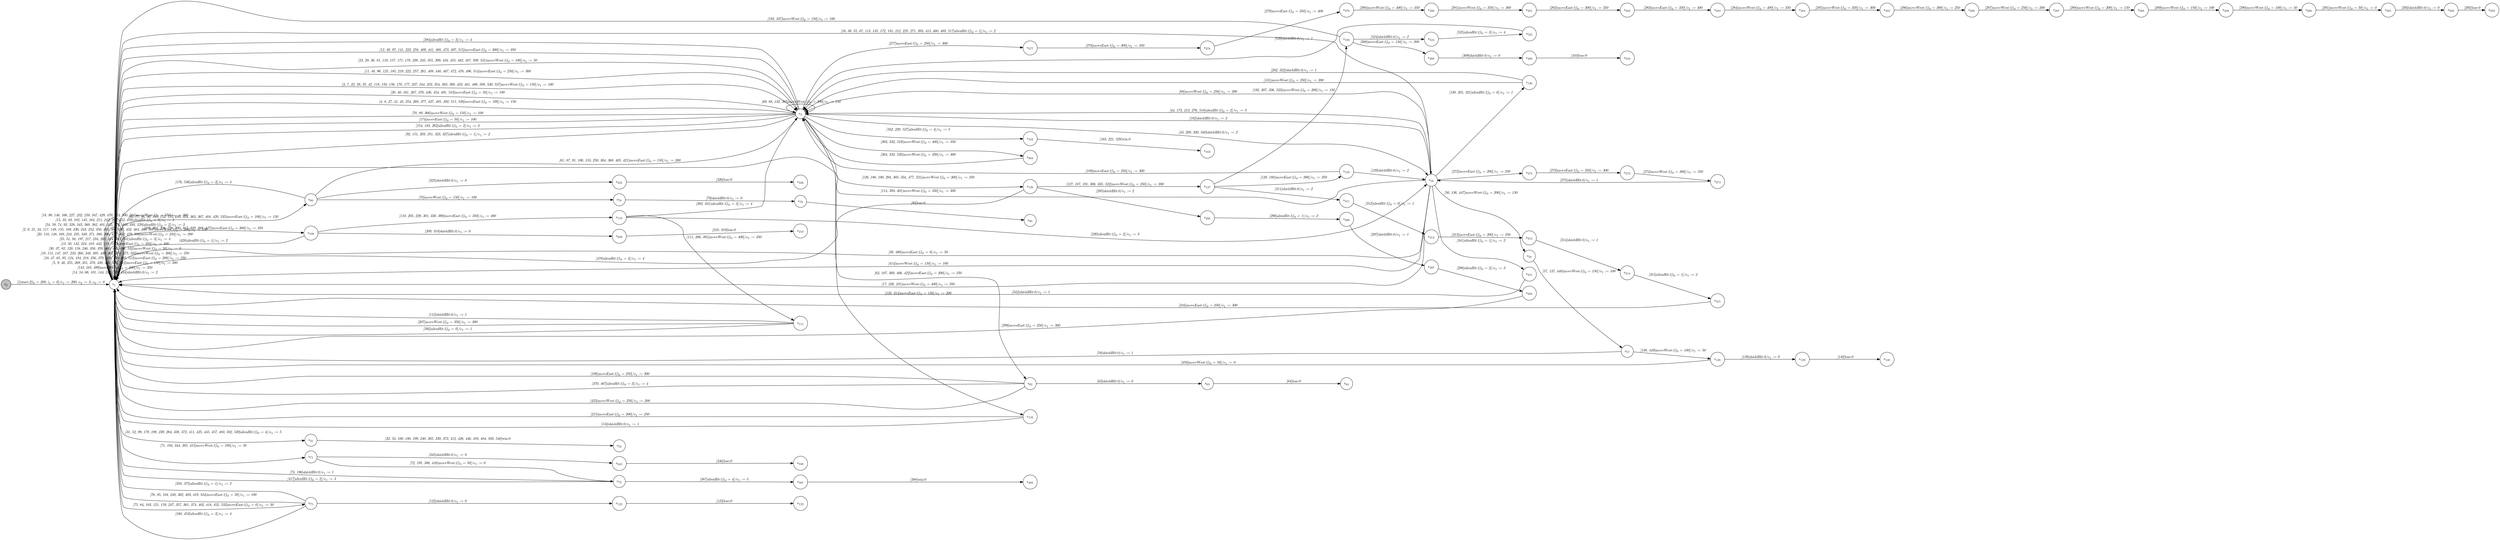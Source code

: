 digraph EFSM{
  graph [rankdir="LR", fontname="Latin Modern Math"];
  node [color="black", fillcolor="white", shape="circle", style="filled", fontname="Latin Modern Math"];
  edge [fontname="Latin Modern Math"];

  s0[fillcolor="gray", label=<s<sub>0</sub>>];
  s1[label=<s<sub>1</sub>>];
  s3[label=<s<sub>3</sub>>];
  s16[label=<s<sub>16</sub>>];
  s31[label=<s<sub>31</sub>>];
  s32[label=<s<sub>32</sub>>];
  s56[label=<s<sub>56</sub>>];
  s57[label=<s<sub>57</sub>>];
  s60[label=<s<sub>60</sub>>];
  s62[label=<s<sub>62</sub>>];
  s63[label=<s<sub>63</sub>>];
  s64[label=<s<sub>64</sub>>];
  s71[label=<s<sub>71</sub>>];
  s72[label=<s<sub>72</sub>>];
  s75[label=<s<sub>75</sub>>];
  s78[label=<s<sub>78</sub>>];
  s79[label=<s<sub>79</sub>>];
  s80[label=<s<sub>80</sub>>];
  s109[label=<s<sub>109</sub>>];
  s110[label=<s<sub>110</sub>>];
  s111[label=<s<sub>111</sub>>];
  s122[label=<s<sub>122</sub>>];
  s123[label=<s<sub>123</sub>>];
  s126[label=<s<sub>126</sub>>];
  s127[label=<s<sub>127</sub>>];
  s128[label=<s<sub>128</sub>>];
  s130[label=<s<sub>130</sub>>];
  s133[label=<s<sub>133</sub>>];
  s138[label=<s<sub>138</sub>>];
  s139[label=<s<sub>139</sub>>];
  s140[label=<s<sub>140</sub>>];
  s162[label=<s<sub>162</sub>>];
  s163[label=<s<sub>163</sub>>];
  s192[label=<s<sub>192</sub>>];
  s209[label=<s<sub>209</sub>>];
  s210[label=<s<sub>210</sub>>];
  s272[label=<s<sub>272</sub>>];
  s273[label=<s<sub>273</sub>>];
  s274[label=<s<sub>274</sub>>];
  s277[label=<s<sub>277</sub>>];
  s278[label=<s<sub>278</sub>>];
  s279[label=<s<sub>279</sub>>];
  s280[label=<s<sub>280</sub>>];
  s281[label=<s<sub>281</sub>>];
  s282[label=<s<sub>282</sub>>];
  s283[label=<s<sub>283</sub>>];
  s284[label=<s<sub>284</sub>>];
  s285[label=<s<sub>285</sub>>];
  s286[label=<s<sub>286</sub>>];
  s287[label=<s<sub>287</sub>>];
  s288[label=<s<sub>288</sub>>];
  s289[label=<s<sub>289</sub>>];
  s290[label=<s<sub>290</sub>>];
  s291[label=<s<sub>291</sub>>];
  s292[label=<s<sub>292</sub>>];
  s293[label=<s<sub>293</sub>>];
  s295[label=<s<sub>295</sub>>];
  s296[label=<s<sub>296</sub>>];
  s297[label=<s<sub>297</sub>>];
  s298[label=<s<sub>298</sub>>];
  s303[label=<s<sub>303</sub>>];
  s308[label=<s<sub>308</sub>>];
  s309[label=<s<sub>309</sub>>];
  s310[label=<s<sub>310</sub>>];
  s311[label=<s<sub>311</sub>>];
  s312[label=<s<sub>312</sub>>];
  s313[label=<s<sub>313</sub>>];
  s314[label=<s<sub>314</sub>>];
  s315[label=<s<sub>315</sub>>];
  s325[label=<s<sub>325</sub>>];
  s326[label=<s<sub>326</sub>>];
  s341[label=<s<sub>341</sub>>];
  s345[label=<s<sub>345</sub>>];
  s346[label=<s<sub>346</sub>>];
  s387[label=<s<sub>387</sub>>];
  s388[label=<s<sub>388</sub>>];
  s524[label=<s<sub>524</sub>>];
  s525[label=<s<sub>525</sub>>];

  s0->s1[label=<<i> [1]start:2&#91;i<sub>0</sub> = 200, i<sub>1</sub> = 0&#93;/o<sub>1</sub> := 200, o<sub>2</sub> := 3, o<sub>3</sub> := 0</i>>];
  s16->s1[label=<<i> [39, 490]moveEast:1&#91;i<sub>0</sub> = 0&#93;/o<sub>1</sub> := 50</i>>];
  s3->s1[label=<<i> [4, 8, 27, 41, 45, 254, 268, 377, 437, 485, 492, 511, 538]moveEast:1&#91;i<sub>0</sub> = 100&#93;/o<sub>1</sub> := 150</i>>];
  s57->s1[label=<<i> [58]shieldHit:0/o<sub>1</sub> := 1</i>>];
  s62->s63[label=<<i> [63]shieldHit:0/o<sub>1</sub> := 0</i>>];
  s63->s64[label=<<i> [64]lose:0</i>>];
  s16->s3[label=<<i> [68]moveWest:1&#91;i<sub>0</sub> = 250&#93;/o<sub>1</sub> := 200</i>>];
  s3->s1[label=<<i> [70, 89, 366]moveWest:1&#91;i<sub>0</sub> = 150&#93;/o<sub>1</sub> := 100</i>>];
  s72->s1[label=<<i> [73, 196]shieldHit:0/o<sub>1</sub> := 1</i>>];
  s60->s78[label=<<i> [78]moveWest:1&#91;i<sub>0</sub> = 150&#93;/o<sub>1</sub> := 100</i>>];
  s78->s79[label=<<i> [79]shieldHit:0/o<sub>1</sub> := 0</i>>];
  s79->s80[label=<<i> [80]lose:0</i>>];
  s62->s1[label=<<i> [108]moveEast:1&#91;i<sub>0</sub> = 250&#93;/o<sub>1</sub> := 300</i>>];
  s111->s1[label=<<i> [112]shieldHit:0/o<sub>1</sub> := 1</i>>];
  s75->s122[label=<<i> [122]shieldHit:0/o<sub>1</sub> := 0</i>>];
  s122->s123[label=<<i> [123]lose:0</i>>];
  s127->s128[label=<<i> [128, 188]moveEast:1&#91;i<sub>0</sub> = 200&#93;/o<sub>1</sub> := 250</i>>];
  s128->s16[label=<<i> [129]shieldHit:0/o<sub>1</sub> := 2</i>>];
  s16->s130[label=<<i> [130, 201, 321]alienHit:1&#91;i<sub>0</sub> = 0&#93;/o<sub>1</sub> := 1</i>>];
  s130->s3[label=<<i> [131]moveWest:1&#91;i<sub>0</sub> = 250&#93;/o<sub>1</sub> := 200</i>>];
  s3->s133[label=<<i> [133, 214]moveEast:1&#91;i<sub>0</sub> = 150&#93;/o<sub>1</sub> := 200</i>>];
  s133->s1[label=<<i> [134]shieldHit:0/o<sub>1</sub> := 1</i>>];
  s57->s138[label=<<i> [138, 449]moveWest:1&#91;i<sub>0</sub> = 100&#93;/o<sub>1</sub> := 50</i>>];
  s138->s139[label=<<i> [139]shieldHit:0/o<sub>1</sub> := 0</i>>];
  s139->s140[label=<<i> [140]lose:0</i>>];
  s1->s1[label=<<i> [14, 54, 66, 101, 144, 241, 270, 444]shieldHit:0/o<sub>1</sub> := 2</i>>];
  s75->s1[label=<<i> [160, 453]alienHit:1&#91;i<sub>0</sub> = 3&#93;/o<sub>1</sub> := 4</i>>];
  s1->s1[label=<<i> [143, 165, 499]moveWest:1&#91;i<sub>0</sub> = 400&#93;/o<sub>1</sub> := 350</i>>];
  s1->s16[label=<<i> [16, 38, 55, 67, 113, 135, 172, 181, 212, 225, 271, 393, 413, 460, 489, 517]alienHit:1&#91;i<sub>0</sub> = 1&#93;/o<sub>1</sub> := 2</i>>];
  s3->s1[label=<<i> [174]moveEast:1&#91;i<sub>0</sub> = 50&#93;/o<sub>1</sub> := 100</i>>];
  s60->s1[label=<<i> [176, 536]alienHit:1&#91;i<sub>0</sub> = 3&#93;/o<sub>1</sub> := 4</i>>];
  s16->s3[label=<<i> [182]shieldHit:0/o<sub>1</sub> := 2</i>>];
  s128->s3[label=<<i> [189]moveEast:1&#91;i<sub>0</sub> = 250&#93;/o<sub>1</sub> := 300</i>>];
  s192->s1[label=<<i> [193, 337]moveWest:1&#91;i<sub>0</sub> = 150&#93;/o<sub>1</sub> := 100</i>>];
  s130->s3[label=<<i> [202, 322]shieldHit:0/o<sub>1</sub> := 1</i>>];
  s111->s1[label=<<i> [207]moveWest:1&#91;i<sub>0</sub> = 350&#93;/o<sub>1</sub> := 300</i>>];
  s109->s209[label=<<i> [209, 318]shieldHit:0/o<sub>1</sub> := 0</i>>];
  s209->s210[label=<<i> [210, 319]lose:0</i>>];
  s133->s1[label=<<i> [215]moveEast:1&#91;i<sub>0</sub> = 200&#93;/o<sub>1</sub> := 250</i>>];
  s3->s162[label=<<i> [162, 220, 527]alienHit:1&#91;i<sub>0</sub> = 4&#93;/o<sub>1</sub> := 5</i>>];
  s162->s163[label=<<i> [163, 221, 528]win:0</i>>];
  s16->s1[label=<<i> [17, 226, 231]moveWest:1&#91;i<sub>0</sub> = 400&#93;/o<sub>1</sub> := 350</i>>];
  s110->s16[label=<<i> [230]alienHit:1&#91;i<sub>0</sub> = 2&#93;/o<sub>1</sub> := 3</i>>];
  s3->s1[label=<<i> [154, 183, 262]alienHit:1&#91;i<sub>0</sub> = 2&#93;/o<sub>1</sub> := 3</i>>];
  s16->s272[label=<<i> [272]moveEast:1&#91;i<sub>0</sub> = 200&#93;/o<sub>1</sub> := 250</i>>];
  s272->s273[label=<<i> [273]moveEast:1&#91;i<sub>0</sub> = 250&#93;/o<sub>1</sub> := 300</i>>];
  s273->s274[label=<<i> [274]moveWest:1&#91;i<sub>0</sub> = 300&#93;/o<sub>1</sub> := 250</i>>];
  s274->s16[label=<<i> [275]shieldHit:0/o<sub>1</sub> := 1</i>>];
  s3->s277[label=<<i> [277]moveEast:1&#91;i<sub>0</sub> = 250&#93;/o<sub>1</sub> := 300</i>>];
  s277->s278[label=<<i> [278]moveEast:1&#91;i<sub>0</sub> = 300&#93;/o<sub>1</sub> := 350</i>>];
  s278->s279[label=<<i> [279]moveEast:1&#91;i<sub>0</sub> = 350&#93;/o<sub>1</sub> := 400</i>>];
  s279->s280[label=<<i> [280]moveWest:1&#91;i<sub>0</sub> = 400&#93;/o<sub>1</sub> := 350</i>>];
  s280->s281[label=<<i> [281]moveWest:1&#91;i<sub>0</sub> = 350&#93;/o<sub>1</sub> := 300</i>>];
  s281->s282[label=<<i> [282]moveEast:1&#91;i<sub>0</sub> = 300&#93;/o<sub>1</sub> := 350</i>>];
  s282->s283[label=<<i> [283]moveEast:1&#91;i<sub>0</sub> = 350&#93;/o<sub>1</sub> := 400</i>>];
  s283->s284[label=<<i> [284]moveWest:1&#91;i<sub>0</sub> = 400&#93;/o<sub>1</sub> := 350</i>>];
  s284->s285[label=<<i> [285]moveWest:1&#91;i<sub>0</sub> = 350&#93;/o<sub>1</sub> := 300</i>>];
  s285->s286[label=<<i> [286]moveWest:1&#91;i<sub>0</sub> = 300&#93;/o<sub>1</sub> := 250</i>>];
  s286->s287[label=<<i> [287]moveWest:1&#91;i<sub>0</sub> = 250&#93;/o<sub>1</sub> := 200</i>>];
  s287->s288[label=<<i> [288]moveWest:1&#91;i<sub>0</sub> = 200&#93;/o<sub>1</sub> := 150</i>>];
  s288->s289[label=<<i> [289]moveWest:1&#91;i<sub>0</sub> = 150&#93;/o<sub>1</sub> := 100</i>>];
  s289->s290[label=<<i> [290]moveWest:1&#91;i<sub>0</sub> = 100&#93;/o<sub>1</sub> := 50</i>>];
  s290->s291[label=<<i> [291]moveWest:1&#91;i<sub>0</sub> = 50&#93;/o<sub>1</sub> := 0</i>>];
  s291->s292[label=<<i> [292]shieldHit:0/o<sub>1</sub> := 0</i>>];
  s292->s293[label=<<i> [293]lose:0</i>>];
  s126->s295[label=<<i> [295]shieldHit:0/o<sub>1</sub> := 2</i>>];
  s295->s296[label=<<i> [296]alienHit:1&#91;i<sub>0</sub> = 1&#93;/o<sub>1</sub> := 2</i>>];
  s296->s297[label=<<i> [297]shieldHit:0/o<sub>1</sub> := 1</i>>];
  s297->s298[label=<<i> [298]alienHit:1&#91;i<sub>0</sub> = 2&#93;/o<sub>1</sub> := 3</i>>];
  s298->s1[label=<<i> [299]moveEast:1&#91;i<sub>0</sub> = 250&#93;/o<sub>1</sub> := 300</i>>];
  s109->s110[label=<<i> [110, 205, 229, 301, 330, 390]moveEast:1&#91;i<sub>0</sub> = 350&#93;/o<sub>1</sub> := 400</i>>];
  s110->s3[label=<<i> [302, 331]alienHit:1&#91;i<sub>0</sub> = 3&#93;/o<sub>1</sub> := 4</i>>];
  s192->s308[label=<<i> [308]moveEast:1&#91;i<sub>0</sub> = 150&#93;/o<sub>1</sub> := 200</i>>];
  s308->s309[label=<<i> [309]shieldHit:0/o<sub>1</sub> := 0</i>>];
  s309->s310[label=<<i> [310]lose:0</i>>];
  s127->s311[label=<<i> [311]shieldHit:0/o<sub>1</sub> := 2</i>>];
  s311->s312[label=<<i> [312]alienHit:1&#91;i<sub>0</sub> = 0&#93;/o<sub>1</sub> := 1</i>>];
  s312->s313[label=<<i> [313]moveEast:1&#91;i<sub>0</sub> = 200&#93;/o<sub>1</sub> := 250</i>>];
  s313->s314[label=<<i> [314]shieldHit:0/o<sub>1</sub> := 1</i>>];
  s314->s315[label=<<i> [315]alienHit:1&#91;i<sub>0</sub> = 1&#93;/o<sub>1</sub> := 2</i>>];
  s315->s1[label=<<i> [316]moveEast:1&#91;i<sub>0</sub> = 250&#93;/o<sub>1</sub> := 300</i>>];
  s1->s109[label=<<i> [109, 204, 208, 228, 300, 317, 329, 389, 427]moveEast:1&#91;i<sub>0</sub> = 300&#93;/o<sub>1</sub> := 350</i>>];
  s3->s1[label=<<i> [92, 151, 203, 251, 323, 327]alienHit:1&#91;i<sub>0</sub> = 1&#93;/o<sub>1</sub> := 2</i>>];
  s60->s325[label=<<i> [325]shieldHit:0/o<sub>1</sub> := 0</i>>];
  s325->s326[label=<<i> [326]lose:0</i>>];
  s3->s303[label=<<i> [303, 332, 519]moveWest:1&#91;i<sub>0</sub> = 400&#93;/o<sub>1</sub> := 350</i>>];
  s303->s3[label=<<i> [304, 333, 520]moveWest:1&#91;i<sub>0</sub> = 350&#93;/o<sub>1</sub> := 300</i>>];
  s3->s126[label=<<i> [126, 186, 190, 294, 305, 334, 477, 521]moveWest:1&#91;i<sub>0</sub> = 300&#93;/o<sub>1</sub> := 250</i>>];
  s126->s127[label=<<i> [127, 187, 191, 306, 335, 522]moveWest:1&#91;i<sub>0</sub> = 250&#93;/o<sub>1</sub> := 200</i>>];
  s127->s192[label=<<i> [192, 307, 336, 523]moveWest:1&#91;i<sub>0</sub> = 200&#93;/o<sub>1</sub> := 150</i>>];
  s3->s16[label=<<i> [43, 200, 320, 340]shieldHit:0/o<sub>1</sub> := 2</i>>];
  s16->s341[label=<<i> [341]alienHit:1&#91;i<sub>0</sub> = 1&#93;/o<sub>1</sub> := 2</i>>];
  s341->s1[label=<<i> [342]shieldHit:0/o<sub>1</sub> := 1</i>>];
  s71->s345[label=<<i> [345]shieldHit:0/o<sub>1</sub> := 0</i>>];
  s345->s346[label=<<i> [346]lose:0</i>>];
  s75->s1[label=<<i> [358, 375]alienHit:1&#91;i<sub>0</sub> = 1&#93;/o<sub>1</sub> := 2</i>>];
  s3->s3[label=<<i> [69, 88, 132, 365]moveWest:1&#91;i<sub>0</sub> = 200&#93;/o<sub>1</sub> := 150</i>>];
  s62->s1[label=<<i> [370, 407]alienHit:1&#91;i<sub>0</sub> = 3&#93;/o<sub>1</sub> := 4</i>>];
  s1->s1[label=<<i> [5, 9, 46, 255, 269, 351, 378, 438, 465, 494, 512]moveEast:1&#91;i<sub>0</sub> = 150&#93;/o<sub>1</sub> := 200</i>>];
  s1->s1[label=<<i> [10, 47, 65, 95, 124, 184, 218, 256, 379, 439, 466, 495, 513]moveEast:1&#91;i<sub>0</sub> = 200&#93;/o<sub>1</sub> := 250</i>>];
  s3->s1[label=<<i> [384]alienHit:1&#91;i<sub>0</sub> = 3&#93;/o<sub>1</sub> := 4</i>>];
  s1->s71[label=<<i> [71, 194, 344, 385, 415]moveWest:1&#91;i<sub>0</sub> = 100&#93;/o<sub>1</sub> := 50</i>>];
  s71->s72[label=<<i> [72, 195, 386, 416]moveWest:1&#91;i<sub>0</sub> = 50&#93;/o<sub>1</sub> := 0</i>>];
  s72->s387[label=<<i> [387]alienHit:1&#91;i<sub>0</sub> = 4&#93;/o<sub>1</sub> := 5</i>>];
  s387->s388[label=<<i> [388]win:0</i>>];
  s110->s111[label=<<i> [111, 206, 391]moveWest:1&#91;i<sub>0</sub> = 400&#93;/o<sub>1</sub> := 350</i>>];
  s111->s1[label=<<i> [392]alienHit:1&#91;i<sub>0</sub> = 0&#93;/o<sub>1</sub> := 1</i>>];
  s1->s1[label=<<i> [19, 115, 147, 167, 233, 260, 348, 395, 430, 462, 471, 475, 505]moveWest:1&#91;i<sub>0</sub> = 300&#93;/o<sub>1</sub> := 250</i>>];
  s1->s1[label=<<i> [30, 37, 82, 120, 158, 246, 356, 359, 400, 456, 488, 532]moveWest:1&#91;i<sub>0</sub> = 50&#93;/o<sub>1</sub> := 0</i>>];
  s75->s1[label=<<i> [76, 85, 104, 248, 362, 403, 419, 534]moveEast:1&#91;i<sub>0</sub> = 50&#93;/o<sub>1</sub> := 100</i>>];
  s1->s60[label=<<i> [60, 77, 86, 90, 105, 152, 175, 249, 324, 363, 367, 404, 420, 535]moveEast:1&#91;i<sub>0</sub> = 100&#93;/o<sub>1</sub> := 150</i>>];
  s60->s3[label=<<i> [61, 87, 91, 106, 153, 250, 364, 368, 405, 421]moveEast:1&#91;i<sub>0</sub> = 150&#93;/o<sub>1</sub> := 200</i>>];
  s3->s62[label=<<i> [62, 107, 369, 406, 422]moveEast:1&#91;i<sub>0</sub> = 200&#93;/o<sub>1</sub> := 250</i>>];
  s1->s3[label=<<i> [11, 48, 96, 125, 185, 219, 222, 257, 261, 408, 440, 467, 472, 476, 496, 514]moveEast:1&#91;i<sub>0</sub> = 250&#93;/o<sub>1</sub> := 300</i>>];
  s3->s1[label=<<i> [12, 49, 97, 141, 223, 258, 409, 441, 468, 473, 497, 515]moveEast:1&#91;i<sub>0</sub> = 300&#93;/o<sub>1</sub> := 350</i>>];
  s1->s1[label=<<i> [13, 50, 142, 224, 410, 442, 498, 516]moveEast:1&#91;i<sub>0</sub> = 350&#93;/o<sub>1</sub> := 400</i>>];
  s16->s1[label=<<i> [414]moveWest:1&#91;i<sub>0</sub> = 150&#93;/o<sub>1</sub> := 100</i>>];
  s72->s1[label=<<i> [417]alienHit:1&#91;i<sub>0</sub> = 2&#93;/o<sub>1</sub> := 3</i>>];
  s1->s75[label=<<i> [75, 84, 103, 121, 159, 247, 357, 361, 374, 402, 418, 452, 533]moveEast:1&#91;i<sub>0</sub> = 0&#93;/o<sub>1</sub> := 50</i>>];
  s62->s1[label=<<i> [423]moveWest:1&#91;i<sub>0</sub> = 250&#93;/o<sub>1</sub> := 200</i>>];
  s1->s1[label=<<i> [25, 51, 94, 197, 217, 234, 263, 424, 443, 501]alienHit:1&#91;i<sub>0</sub> = 3&#93;/o<sub>1</sub> := 4</i>>];
  s109->s1[label=<<i> [428]alienHit:1&#91;i<sub>0</sub> = 1&#93;/o<sub>1</sub> := 2</i>>];
  s1->s1[label=<<i> [20, 116, 148, 168, 216, 235, 349, 371, 380, 396, 431, 463, 479, 506]moveWest:1&#91;i<sub>0</sub> = 250&#93;/o<sub>1</sub> := 200</i>>];
  s1->s1[label=<<i> [2, 6, 21, 34, 117, 149, 155, 169, 236, 243, 252, 350, 353, 381, 397, 432, 464, 480, 507]moveWest:1&#91;i<sub>0</sub> = 200&#93;/o<sub>1</sub> := 150</i>>];
  s1->s3[label=<<i> [3, 7, 22, 28, 35, 42, 118, 150, 156, 170, 177, 237, 244, 253, 354, 383, 398, 433, 481, 486, 508, 530, 537]moveWest:1&#91;i<sub>0</sub> = 150&#93;/o<sub>1</sub> := 100</i>>];
  s1->s1[label=<<i> [24, 59, 74, 93, 328, 343, 360, 382, 401, 435, 451, 469, 493, 529]alienHit:1&#91;i<sub>0</sub> = 2&#93;/o<sub>1</sub> := 3</i>>];
  s1->s3[label=<<i> [26, 40, 161, 267, 376, 436, 454, 491, 510]moveEast:1&#91;i<sub>0</sub> = 50&#93;/o<sub>1</sub> := 100</i>>];
  s16->s56[label=<<i> [56, 136, 447]moveWest:1&#91;i<sub>0</sub> = 200&#93;/o<sub>1</sub> := 150</i>>];
  s56->s57[label=<<i> [57, 137, 448]moveWest:1&#91;i<sub>0</sub> = 150&#93;/o<sub>1</sub> := 100</i>>];
  s138->s1[label=<<i> [450]moveWest:1&#91;i<sub>0</sub> = 50&#93;/o<sub>1</sub> := 0</i>>];
  s1->s31[label=<<i> [31, 52, 99, 179, 198, 239, 264, 338, 372, 411, 425, 445, 457, 483, 502, 539]alienHit:1&#91;i<sub>0</sub> = 4&#93;/o<sub>1</sub> := 5</i>>];
  s31->s32[label=<<i> [32, 53, 100, 180, 199, 240, 265, 339, 373, 412, 426, 446, 458, 484, 503, 540]win:0</i>>];
  s1->s1[label=<<i> [15, 33, 83, 102, 145, 164, 211, 242, 266, 352, 459]alienHit:1&#91;i<sub>0</sub> = 0&#93;/o<sub>1</sub> := 1</i>>];
  s16->s1[label=<<i> [114, 394, 461]moveWest:1&#91;i<sub>0</sub> = 350&#93;/o<sub>1</sub> := 300</i>>];
  s1->s1[label=<<i> [18, 98, 146, 166, 227, 232, 259, 347, 429, 470, 474, 500, 504]moveWest:1&#91;i<sub>0</sub> = 350&#93;/o<sub>1</sub> := 300</i>>];
  s126->s1[label=<<i> [478]alienHit:1&#91;i<sub>0</sub> = 3&#93;/o<sub>1</sub> := 4</i>>];
  s3->s1[label=<<i> [23, 29, 36, 81, 119, 157, 171, 178, 238, 245, 355, 399, 434, 455, 482, 487, 509, 531]moveWest:1&#91;i<sub>0</sub> = 100&#93;/o<sub>1</sub> := 50</i>>];
  s16->s3[label=<<i> [44, 173, 213, 276, 518]alienHit:1&#91;i<sub>0</sub> = 2&#93;/o<sub>1</sub> := 3</i>>];
  s192->s524[label=<<i> [524]shieldHit:0/o<sub>1</sub> := 2</i>>];
  s524->s525[label=<<i> [525]alienHit:1&#91;i<sub>0</sub> = 3&#93;/o<sub>1</sub> := 4</i>>];
  s525->s3[label=<<i> [526]shieldHit:0/o<sub>1</sub> := 1</i>>];
}